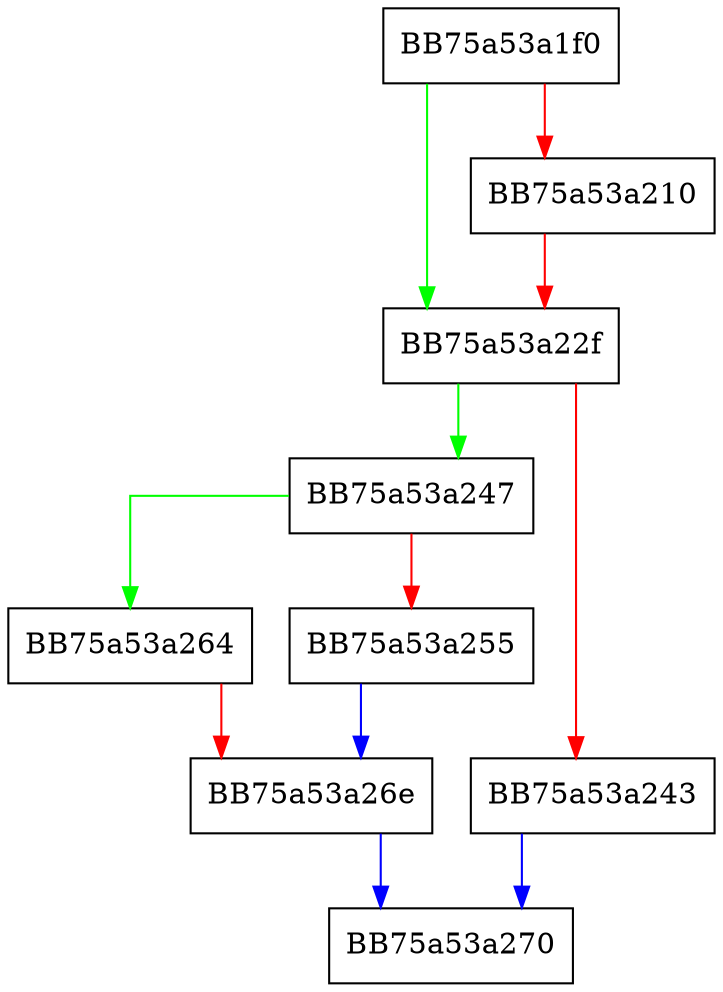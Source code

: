 digraph addRangeToList {
  node [shape="box"];
  graph [splines=ortho];
  BB75a53a1f0 -> BB75a53a22f [color="green"];
  BB75a53a1f0 -> BB75a53a210 [color="red"];
  BB75a53a210 -> BB75a53a22f [color="red"];
  BB75a53a22f -> BB75a53a247 [color="green"];
  BB75a53a22f -> BB75a53a243 [color="red"];
  BB75a53a243 -> BB75a53a270 [color="blue"];
  BB75a53a247 -> BB75a53a264 [color="green"];
  BB75a53a247 -> BB75a53a255 [color="red"];
  BB75a53a255 -> BB75a53a26e [color="blue"];
  BB75a53a264 -> BB75a53a26e [color="red"];
  BB75a53a26e -> BB75a53a270 [color="blue"];
}